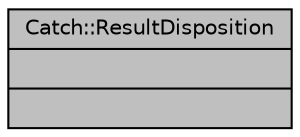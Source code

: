 digraph "Catch::ResultDisposition"
{
  edge [fontname="Helvetica",fontsize="10",labelfontname="Helvetica",labelfontsize="10"];
  node [fontname="Helvetica",fontsize="10",shape=record];
  Node1 [label="{Catch::ResultDisposition\n||}",height=0.2,width=0.4,color="black", fillcolor="grey75", style="filled", fontcolor="black"];
}
